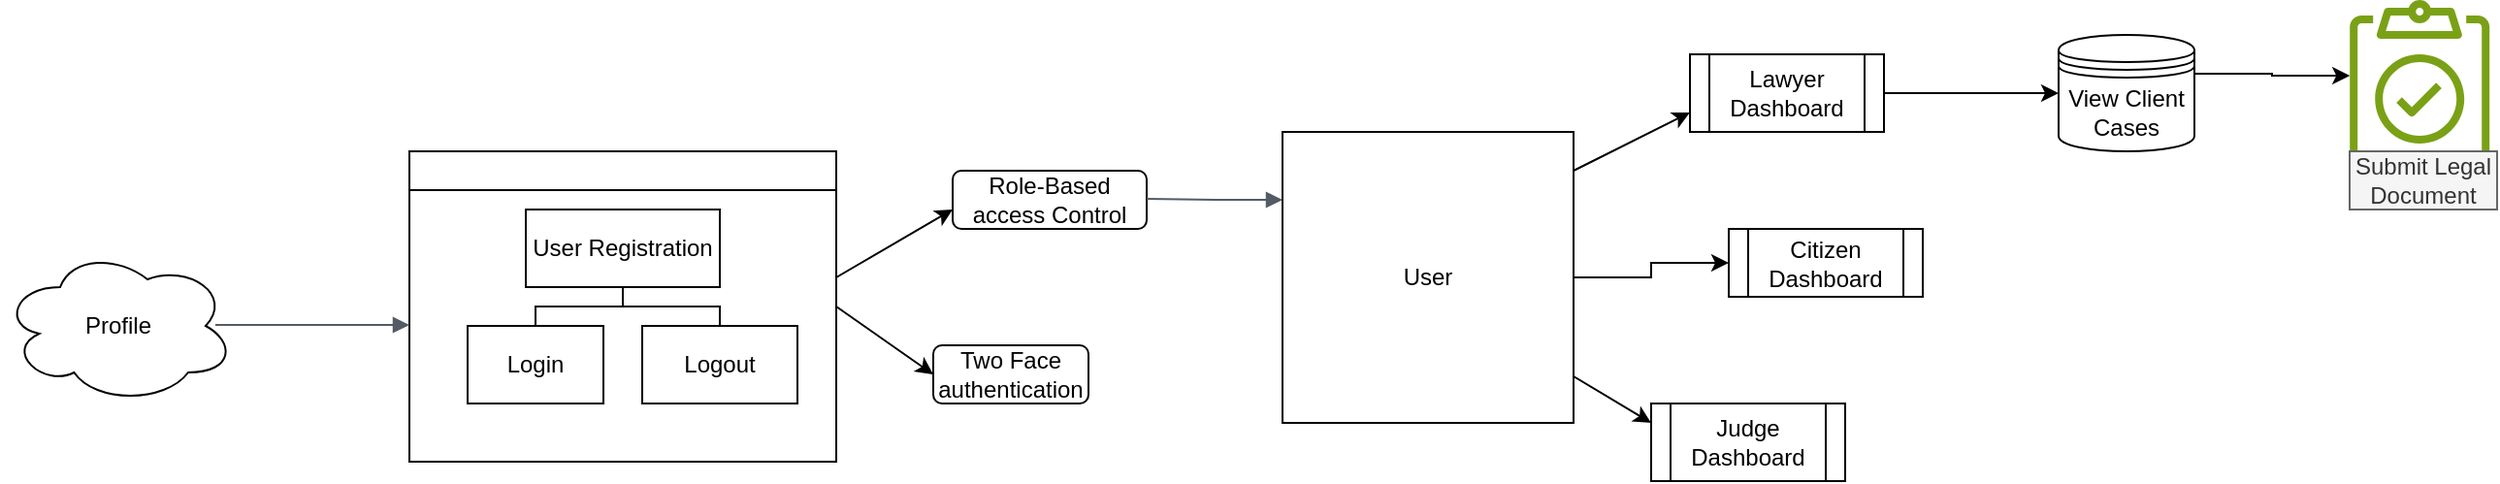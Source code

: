 <mxfile version="24.7.14">
  <diagram name="Page-1" id="WFgAWnk0vSolG2h3N5dx">
    <mxGraphModel dx="1050" dy="557" grid="1" gridSize="10" guides="1" tooltips="1" connect="1" arrows="1" fold="1" page="1" pageScale="1" pageWidth="1169" pageHeight="827" math="0" shadow="0">
      <root>
        <mxCell id="0" />
        <mxCell id="1" parent="0" />
        <mxCell id="Wvlnfc6akxbK0Xw1W7D5-1" value="" style="swimlane;startSize=20;horizontal=1;containerType=tree;newEdgeStyle={&quot;edgeStyle&quot;:&quot;elbowEdgeStyle&quot;,&quot;startArrow&quot;:&quot;none&quot;,&quot;endArrow&quot;:&quot;none&quot;};" vertex="1" parent="1">
          <mxGeometry x="210" y="180" width="220" height="160" as="geometry" />
        </mxCell>
        <mxCell id="Wvlnfc6akxbK0Xw1W7D5-2" value="" style="edgeStyle=elbowEdgeStyle;elbow=vertical;sourcePerimeterSpacing=0;targetPerimeterSpacing=0;startArrow=none;endArrow=none;rounded=0;curved=0;" edge="1" parent="Wvlnfc6akxbK0Xw1W7D5-1" source="Wvlnfc6akxbK0Xw1W7D5-4" target="Wvlnfc6akxbK0Xw1W7D5-5">
          <mxGeometry relative="1" as="geometry" />
        </mxCell>
        <mxCell id="Wvlnfc6akxbK0Xw1W7D5-3" value="" style="edgeStyle=elbowEdgeStyle;elbow=vertical;sourcePerimeterSpacing=0;targetPerimeterSpacing=0;startArrow=none;endArrow=none;rounded=0;curved=0;" edge="1" parent="Wvlnfc6akxbK0Xw1W7D5-1" source="Wvlnfc6akxbK0Xw1W7D5-4" target="Wvlnfc6akxbK0Xw1W7D5-6">
          <mxGeometry relative="1" as="geometry" />
        </mxCell>
        <UserObject label="User Registration" treeRoot="1" id="Wvlnfc6akxbK0Xw1W7D5-4">
          <mxCell style="whiteSpace=wrap;html=1;align=center;treeFolding=1;treeMoving=1;newEdgeStyle={&quot;edgeStyle&quot;:&quot;elbowEdgeStyle&quot;,&quot;startArrow&quot;:&quot;none&quot;,&quot;endArrow&quot;:&quot;none&quot;};" vertex="1" parent="Wvlnfc6akxbK0Xw1W7D5-1">
            <mxGeometry x="60" y="30" width="100" height="40" as="geometry" />
          </mxCell>
        </UserObject>
        <mxCell id="Wvlnfc6akxbK0Xw1W7D5-5" value="Login" style="whiteSpace=wrap;html=1;align=center;verticalAlign=middle;treeFolding=1;treeMoving=1;newEdgeStyle={&quot;edgeStyle&quot;:&quot;elbowEdgeStyle&quot;,&quot;startArrow&quot;:&quot;none&quot;,&quot;endArrow&quot;:&quot;none&quot;};" vertex="1" parent="Wvlnfc6akxbK0Xw1W7D5-1">
          <mxGeometry x="30" y="90" width="70" height="40" as="geometry" />
        </mxCell>
        <mxCell id="Wvlnfc6akxbK0Xw1W7D5-6" value="Logout" style="whiteSpace=wrap;html=1;align=center;verticalAlign=middle;treeFolding=1;treeMoving=1;newEdgeStyle={&quot;edgeStyle&quot;:&quot;elbowEdgeStyle&quot;,&quot;startArrow&quot;:&quot;none&quot;,&quot;endArrow&quot;:&quot;none&quot;};" vertex="1" parent="Wvlnfc6akxbK0Xw1W7D5-1">
          <mxGeometry x="120" y="90" width="80" height="40" as="geometry" />
        </mxCell>
        <mxCell id="Wvlnfc6akxbK0Xw1W7D5-7" value="" style="edgeStyle=orthogonalEdgeStyle;html=1;endArrow=block;elbow=vertical;startArrow=none;endFill=1;strokeColor=#545B64;rounded=0;" edge="1" parent="1">
          <mxGeometry width="100" relative="1" as="geometry">
            <mxPoint x="110" y="269.5" as="sourcePoint" />
            <mxPoint x="210" y="269.5" as="targetPoint" />
          </mxGeometry>
        </mxCell>
        <mxCell id="Wvlnfc6akxbK0Xw1W7D5-8" value="Profile" style="ellipse;shape=cloud;whiteSpace=wrap;html=1;" vertex="1" parent="1">
          <mxGeometry y="230" width="120" height="80" as="geometry" />
        </mxCell>
        <mxCell id="Wvlnfc6akxbK0Xw1W7D5-10" value="" style="endArrow=classic;html=1;rounded=0;" edge="1" parent="1">
          <mxGeometry width="50" height="50" relative="1" as="geometry">
            <mxPoint x="430" y="260" as="sourcePoint" />
            <mxPoint x="480" y="295" as="targetPoint" />
          </mxGeometry>
        </mxCell>
        <mxCell id="Wvlnfc6akxbK0Xw1W7D5-12" value="" style="endArrow=classic;html=1;rounded=0;" edge="1" parent="1">
          <mxGeometry width="50" height="50" relative="1" as="geometry">
            <mxPoint x="430" y="245" as="sourcePoint" />
            <mxPoint x="490" y="210" as="targetPoint" />
          </mxGeometry>
        </mxCell>
        <mxCell id="Wvlnfc6akxbK0Xw1W7D5-13" value="Role-Based access Control" style="rounded=1;whiteSpace=wrap;html=1;" vertex="1" parent="1">
          <mxGeometry x="490" y="190" width="100" height="30" as="geometry" />
        </mxCell>
        <mxCell id="Wvlnfc6akxbK0Xw1W7D5-14" value="Two Face authentication" style="rounded=1;whiteSpace=wrap;html=1;" vertex="1" parent="1">
          <mxGeometry x="480" y="280" width="80" height="30" as="geometry" />
        </mxCell>
        <mxCell id="Wvlnfc6akxbK0Xw1W7D5-15" value="" style="edgeStyle=orthogonalEdgeStyle;html=1;endArrow=block;elbow=vertical;startArrow=none;endFill=1;strokeColor=#545B64;rounded=0;" edge="1" parent="1">
          <mxGeometry width="100" relative="1" as="geometry">
            <mxPoint x="590" y="204.5" as="sourcePoint" />
            <mxPoint x="660" y="205" as="targetPoint" />
          </mxGeometry>
        </mxCell>
        <mxCell id="Wvlnfc6akxbK0Xw1W7D5-19" value="" style="endArrow=classic;html=1;rounded=0;" edge="1" parent="1">
          <mxGeometry width="50" height="50" relative="1" as="geometry">
            <mxPoint x="810" y="190" as="sourcePoint" />
            <mxPoint x="870" y="160" as="targetPoint" />
          </mxGeometry>
        </mxCell>
        <mxCell id="Wvlnfc6akxbK0Xw1W7D5-20" value="" style="endArrow=classic;html=1;rounded=0;" edge="1" parent="1">
          <mxGeometry width="50" height="50" relative="1" as="geometry">
            <mxPoint x="800" y="290" as="sourcePoint" />
            <mxPoint x="850" y="320" as="targetPoint" />
          </mxGeometry>
        </mxCell>
        <mxCell id="Wvlnfc6akxbK0Xw1W7D5-23" value="Judge Dashboard" style="shape=process;whiteSpace=wrap;html=1;backgroundOutline=1;" vertex="1" parent="1">
          <mxGeometry x="850" y="310" width="100" height="40" as="geometry" />
        </mxCell>
        <mxCell id="Wvlnfc6akxbK0Xw1W7D5-35" value="" style="edgeStyle=orthogonalEdgeStyle;rounded=0;orthogonalLoop=1;jettySize=auto;html=1;" edge="1" parent="1" source="Wvlnfc6akxbK0Xw1W7D5-26" target="Wvlnfc6akxbK0Xw1W7D5-32">
          <mxGeometry relative="1" as="geometry" />
        </mxCell>
        <mxCell id="Wvlnfc6akxbK0Xw1W7D5-26" value="Lawyer Dashboard" style="shape=process;whiteSpace=wrap;html=1;backgroundOutline=1;" vertex="1" parent="1">
          <mxGeometry x="870" y="130" width="100" height="40" as="geometry" />
        </mxCell>
        <mxCell id="Wvlnfc6akxbK0Xw1W7D5-27" value="Citizen Dashboard" style="shape=process;whiteSpace=wrap;html=1;backgroundOutline=1;" vertex="1" parent="1">
          <mxGeometry x="890" y="220" width="100" height="35" as="geometry" />
        </mxCell>
        <mxCell id="Wvlnfc6akxbK0Xw1W7D5-37" value="" style="edgeStyle=orthogonalEdgeStyle;rounded=0;orthogonalLoop=1;jettySize=auto;html=1;" edge="1" parent="1" source="Wvlnfc6akxbK0Xw1W7D5-32" target="Wvlnfc6akxbK0Xw1W7D5-36">
          <mxGeometry relative="1" as="geometry">
            <Array as="points">
              <mxPoint x="1170" y="140" />
              <mxPoint x="1170" y="141" />
            </Array>
          </mxGeometry>
        </mxCell>
        <mxCell id="Wvlnfc6akxbK0Xw1W7D5-32" value="View Client Cases" style="shape=datastore;whiteSpace=wrap;html=1;" vertex="1" parent="1">
          <mxGeometry x="1060" y="120" width="70" height="60" as="geometry" />
        </mxCell>
        <mxCell id="Wvlnfc6akxbK0Xw1W7D5-33" value="" style="edgeStyle=orthogonalEdgeStyle;html=1;endArrow=block;elbow=vertical;startArrow=none;endFill=1;strokeColor=#545B64;rounded=0;" edge="1" parent="1" target="Wvlnfc6akxbK0Xw1W7D5-17">
          <mxGeometry width="100" relative="1" as="geometry">
            <mxPoint x="740" y="214.25" as="sourcePoint" />
            <mxPoint x="820" y="216" as="targetPoint" />
            <Array as="points" />
          </mxGeometry>
        </mxCell>
        <mxCell id="Wvlnfc6akxbK0Xw1W7D5-34" value="" style="edgeStyle=orthogonalEdgeStyle;rounded=0;orthogonalLoop=1;jettySize=auto;html=1;" edge="1" parent="1" source="Wvlnfc6akxbK0Xw1W7D5-17" target="Wvlnfc6akxbK0Xw1W7D5-27">
          <mxGeometry relative="1" as="geometry" />
        </mxCell>
        <mxCell id="Wvlnfc6akxbK0Xw1W7D5-17" value="User" style="whiteSpace=wrap;html=1;aspect=fixed;" vertex="1" parent="1">
          <mxGeometry x="660" y="170" width="150" height="150" as="geometry" />
        </mxCell>
        <mxCell id="Wvlnfc6akxbK0Xw1W7D5-36" value="" style="sketch=0;outlineConnect=0;fontColor=#232F3E;gradientColor=none;fillColor=#7AA116;strokeColor=none;dashed=0;verticalLabelPosition=bottom;verticalAlign=top;align=center;html=1;fontSize=12;fontStyle=0;aspect=fixed;pointerEvents=1;shape=mxgraph.aws4.backup_compliance_reporting;" vertex="1" parent="1">
          <mxGeometry x="1210" y="102" width="72.21" height="88" as="geometry" />
        </mxCell>
        <mxCell id="Wvlnfc6akxbK0Xw1W7D5-38" value="Submit Legal Document" style="whiteSpace=wrap;html=1;fillColor=#f5f5f5;fontColor=#333333;strokeColor=#666666;" vertex="1" parent="1">
          <mxGeometry x="1210" y="180" width="76" height="30" as="geometry" />
        </mxCell>
      </root>
    </mxGraphModel>
  </diagram>
</mxfile>
